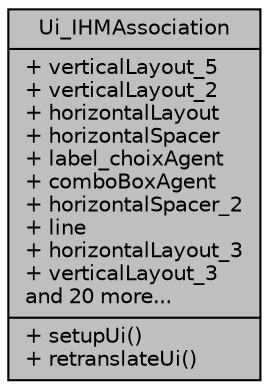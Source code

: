 digraph "Ui_IHMAssociation"
{
 // LATEX_PDF_SIZE
  edge [fontname="Helvetica",fontsize="10",labelfontname="Helvetica",labelfontsize="10"];
  node [fontname="Helvetica",fontsize="10",shape=record];
  Node1 [label="{Ui_IHMAssociation\n|+ verticalLayout_5\l+ verticalLayout_2\l+ horizontalLayout\l+ horizontalSpacer\l+ label_choixAgent\l+ comboBoxAgent\l+ horizontalSpacer_2\l+ line\l+ horizontalLayout_3\l+ verticalLayout_3\land 20 more...\l|+ setupUi()\l+ retranslateUi()\l}",height=0.2,width=0.4,color="black", fillcolor="grey75", style="filled", fontcolor="black",tooltip=" "];
}
